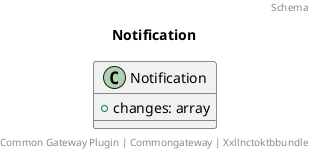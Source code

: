 @startuml
title: Notification
footer: Common Gateway Plugin | Commongateway | Xxllnctoktbbundle 
header: Schema

class Notification {
  + changes: array
}
@enduml
